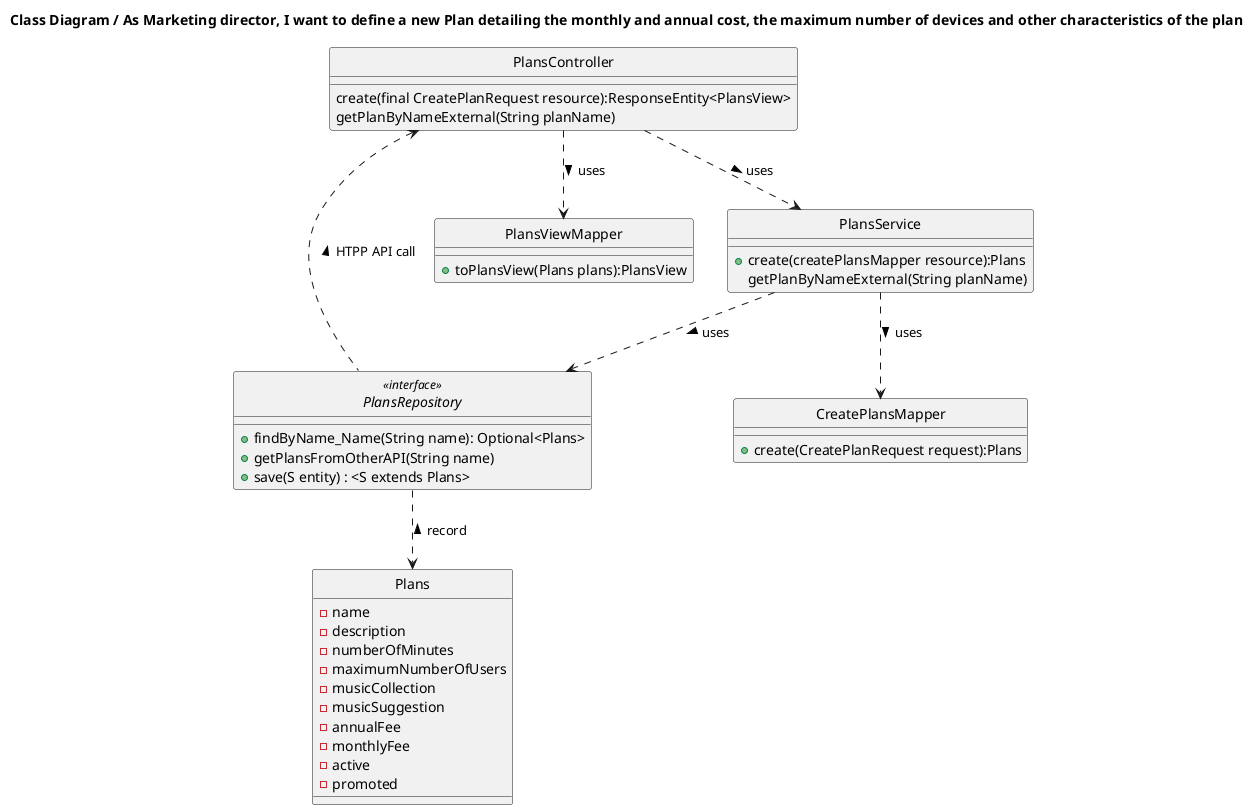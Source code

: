 @startuml
'https://plantuml.com/class-diagram
hide circle
class PlansRepository <<interface>>

title Class Diagram / As Marketing director, I want to define a new Plan detailing the monthly and annual cost, the maximum number of devices and other characteristics of the plan



class Plans{
    -name
    - description
    - numberOfMinutes
    -maximumNumberOfUsers
    -musicCollection
     -musicSuggestion
     -annualFee
     -monthlyFee
     -active
     -promoted
}
class PlansViewMapper{
    +toPlansView(Plans plans):PlansView
}
class PlansController{
    create(final CreatePlanRequest resource):ResponseEntity<PlansView>
    getPlanByNameExternal(String planName)
    }
class PlansService{
 +create(createPlansMapper resource):Plans
 getPlanByNameExternal(String planName)


}
class CreatePlansMapper{
    +create(CreatePlanRequest request):Plans
}

interface PlansRepository
{
+findByName_Name(String name): Optional<Plans>
+ getPlansFromOtherAPI(String name)
+save(S entity) : <S extends Plans>
}




PlansController ..> PlansService: uses >
PlansService ..> PlansRepository: uses >
PlansRepository ..> Plans: < record
PlansRepository ..left>PlansController: HTPP API call >
PlansService ..> CreatePlansMapper: uses >
PlansController ..>PlansViewMapper: uses >
@enduml